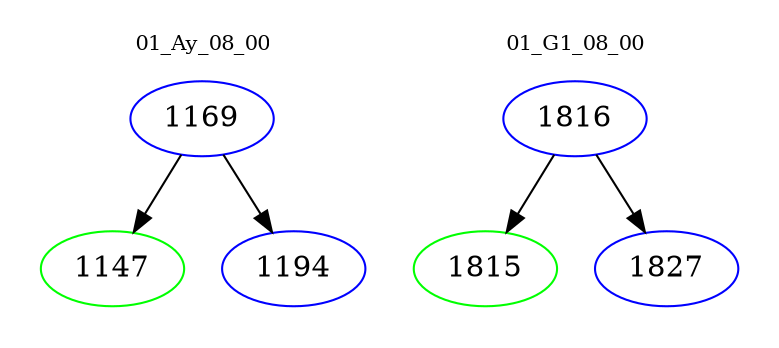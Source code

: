 digraph{
subgraph cluster_0 {
color = white
label = "01_Ay_08_00";
fontsize=10;
T0_1169 [label="1169", color="blue"]
T0_1169 -> T0_1147 [color="black"]
T0_1147 [label="1147", color="green"]
T0_1169 -> T0_1194 [color="black"]
T0_1194 [label="1194", color="blue"]
}
subgraph cluster_1 {
color = white
label = "01_G1_08_00";
fontsize=10;
T1_1816 [label="1816", color="blue"]
T1_1816 -> T1_1815 [color="black"]
T1_1815 [label="1815", color="green"]
T1_1816 -> T1_1827 [color="black"]
T1_1827 [label="1827", color="blue"]
}
}
